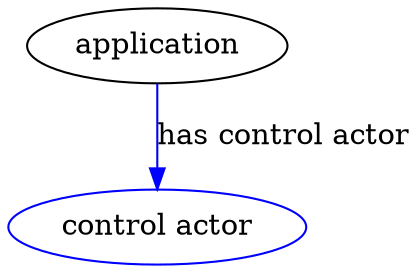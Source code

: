 digraph {
	graph [bb="0,0,194.49,123"];
	node [label="\N"];
	application	 [height=0.5,
		label=application,
		pos="71.494,105",
		width=1.7332];
	"has control actor"	 [color=blue,
		height=0.5,
		label="control actor",
		pos="71.494,18",
		width=1.9859];
	application -> "has control actor"	 [color=blue,
		label="has control actor",
		lp="132.99,61.5",
		pos="e,71.494,36.003 71.494,86.974 71.494,75.192 71.494,59.561 71.494,46.158",
		style=solid];
}
